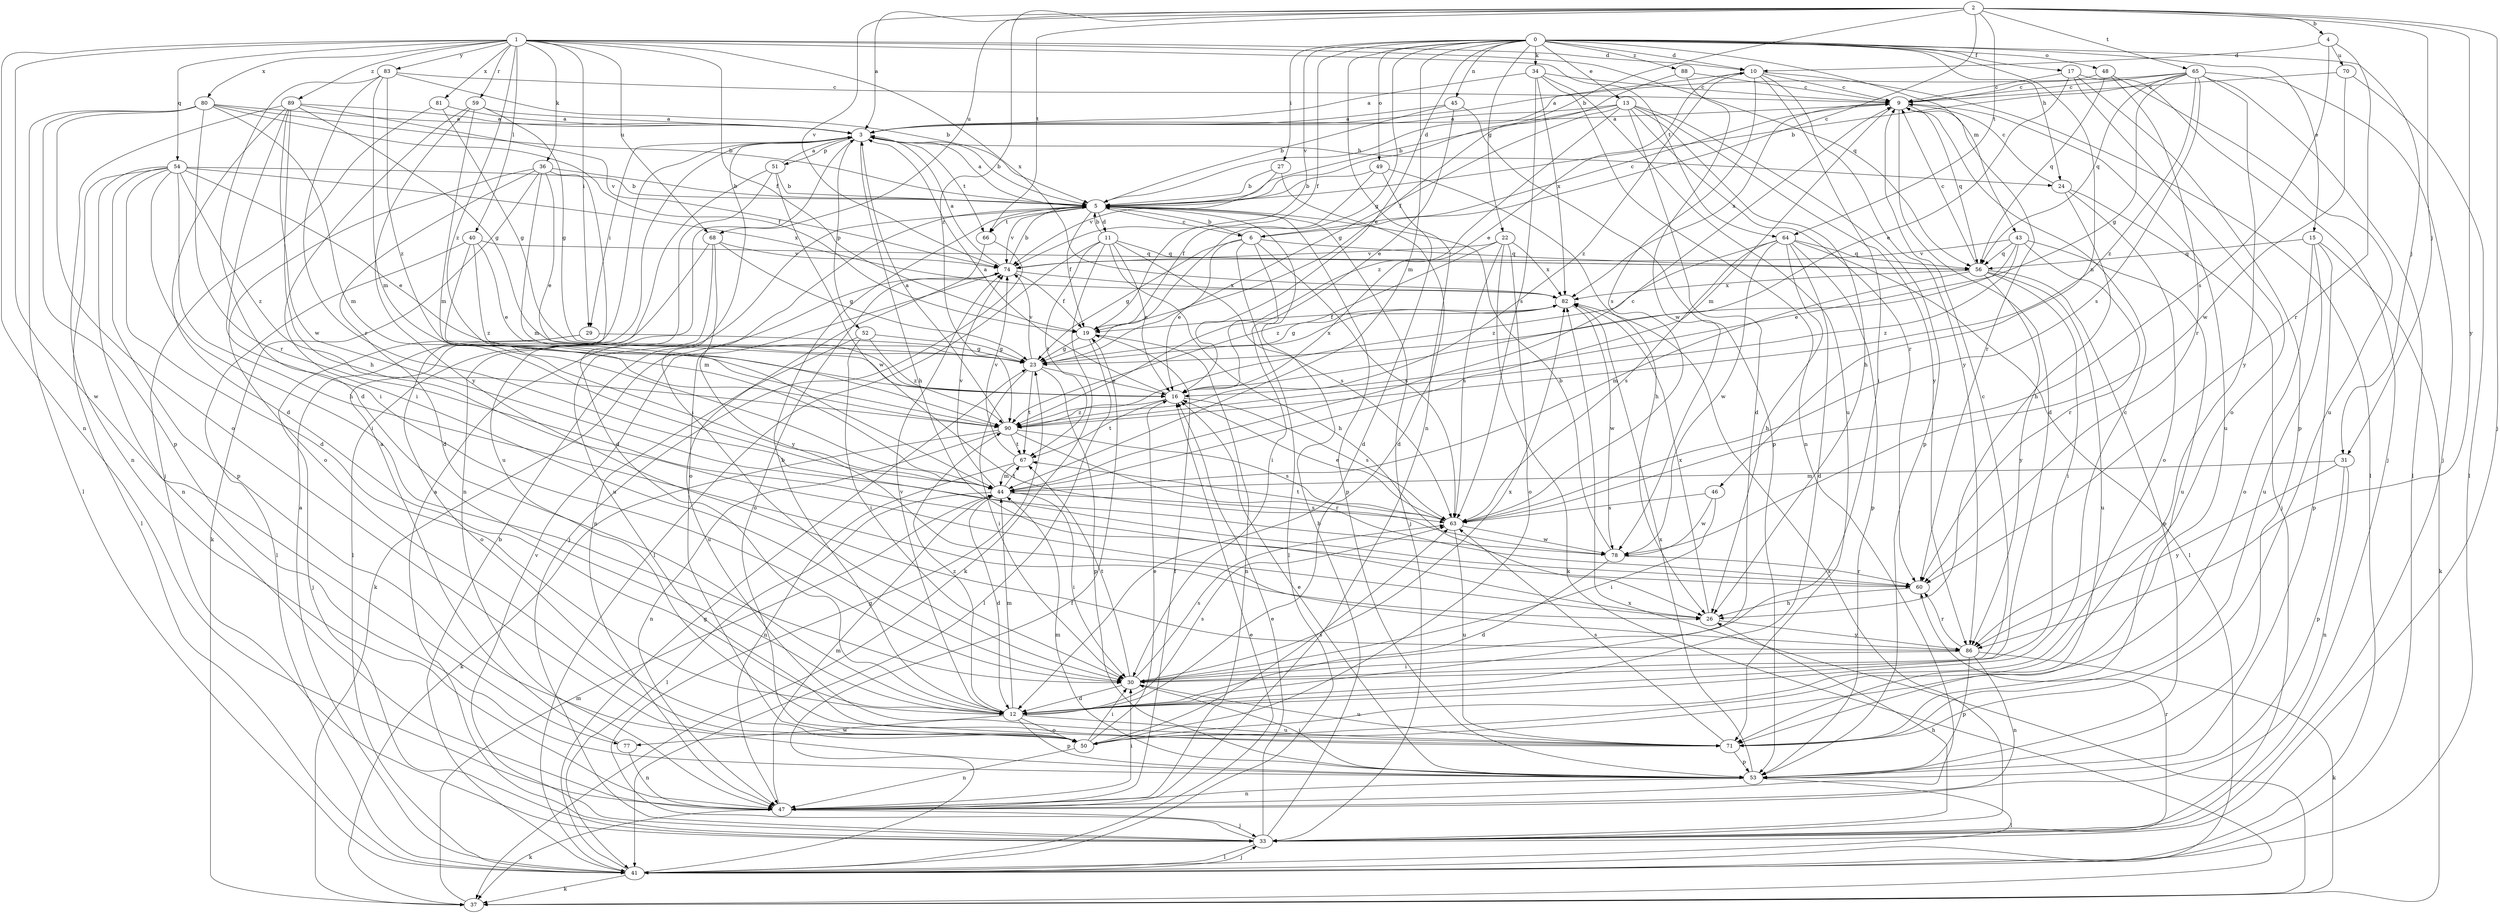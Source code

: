 strict digraph  {
0;
1;
2;
3;
4;
5;
6;
9;
10;
11;
12;
13;
15;
16;
17;
19;
22;
23;
24;
26;
27;
29;
30;
31;
33;
34;
36;
37;
40;
41;
43;
44;
45;
46;
47;
48;
49;
50;
51;
52;
53;
54;
56;
59;
60;
63;
64;
65;
66;
67;
68;
70;
71;
74;
77;
78;
80;
81;
82;
83;
86;
88;
89;
90;
0 -> 10  [label=d];
0 -> 13  [label=e];
0 -> 15  [label=e];
0 -> 16  [label=e];
0 -> 17  [label=f];
0 -> 19  [label=f];
0 -> 22  [label=g];
0 -> 23  [label=g];
0 -> 24  [label=h];
0 -> 27  [label=i];
0 -> 31  [label=j];
0 -> 34  [label=k];
0 -> 43  [label=m];
0 -> 44  [label=m];
0 -> 45  [label=n];
0 -> 46  [label=n];
0 -> 47  [label=n];
0 -> 48  [label=o];
0 -> 49  [label=o];
0 -> 74  [label=v];
0 -> 88  [label=z];
1 -> 10  [label=d];
1 -> 19  [label=f];
1 -> 29  [label=i];
1 -> 36  [label=k];
1 -> 40  [label=l];
1 -> 47  [label=n];
1 -> 54  [label=q];
1 -> 56  [label=q];
1 -> 59  [label=r];
1 -> 64  [label=t];
1 -> 68  [label=u];
1 -> 77  [label=w];
1 -> 80  [label=x];
1 -> 81  [label=x];
1 -> 82  [label=x];
1 -> 83  [label=y];
1 -> 89  [label=z];
1 -> 90  [label=z];
2 -> 3  [label=a];
2 -> 4  [label=b];
2 -> 5  [label=b];
2 -> 6  [label=c];
2 -> 31  [label=j];
2 -> 33  [label=j];
2 -> 64  [label=t];
2 -> 65  [label=t];
2 -> 66  [label=t];
2 -> 68  [label=u];
2 -> 74  [label=v];
2 -> 86  [label=y];
2 -> 90  [label=z];
3 -> 5  [label=b];
3 -> 24  [label=h];
3 -> 26  [label=h];
3 -> 29  [label=i];
3 -> 30  [label=i];
3 -> 51  [label=p];
3 -> 52  [label=p];
3 -> 66  [label=t];
4 -> 10  [label=d];
4 -> 60  [label=r];
4 -> 63  [label=s];
4 -> 70  [label=u];
5 -> 3  [label=a];
5 -> 6  [label=c];
5 -> 10  [label=d];
5 -> 11  [label=d];
5 -> 19  [label=f];
5 -> 33  [label=j];
5 -> 50  [label=o];
5 -> 53  [label=p];
5 -> 66  [label=t];
5 -> 74  [label=v];
6 -> 5  [label=b];
6 -> 9  [label=c];
6 -> 16  [label=e];
6 -> 23  [label=g];
6 -> 30  [label=i];
6 -> 41  [label=l];
6 -> 56  [label=q];
6 -> 63  [label=s];
9 -> 3  [label=a];
9 -> 12  [label=d];
9 -> 44  [label=m];
9 -> 56  [label=q];
9 -> 60  [label=r];
9 -> 71  [label=u];
9 -> 82  [label=x];
10 -> 9  [label=c];
10 -> 16  [label=e];
10 -> 30  [label=i];
10 -> 41  [label=l];
10 -> 63  [label=s];
10 -> 86  [label=y];
10 -> 90  [label=z];
11 -> 5  [label=b];
11 -> 16  [label=e];
11 -> 26  [label=h];
11 -> 37  [label=k];
11 -> 41  [label=l];
11 -> 56  [label=q];
11 -> 63  [label=s];
11 -> 67  [label=t];
12 -> 5  [label=b];
12 -> 9  [label=c];
12 -> 44  [label=m];
12 -> 50  [label=o];
12 -> 53  [label=p];
12 -> 63  [label=s];
12 -> 71  [label=u];
12 -> 74  [label=v];
12 -> 77  [label=w];
12 -> 90  [label=z];
13 -> 3  [label=a];
13 -> 5  [label=b];
13 -> 12  [label=d];
13 -> 23  [label=g];
13 -> 26  [label=h];
13 -> 53  [label=p];
13 -> 60  [label=r];
13 -> 86  [label=y];
13 -> 90  [label=z];
15 -> 37  [label=k];
15 -> 50  [label=o];
15 -> 53  [label=p];
15 -> 56  [label=q];
15 -> 71  [label=u];
16 -> 3  [label=a];
16 -> 63  [label=s];
16 -> 67  [label=t];
16 -> 90  [label=z];
17 -> 9  [label=c];
17 -> 16  [label=e];
17 -> 33  [label=j];
17 -> 50  [label=o];
17 -> 53  [label=p];
19 -> 23  [label=g];
19 -> 41  [label=l];
19 -> 47  [label=n];
22 -> 37  [label=k];
22 -> 50  [label=o];
22 -> 63  [label=s];
22 -> 74  [label=v];
22 -> 82  [label=x];
22 -> 90  [label=z];
23 -> 16  [label=e];
23 -> 30  [label=i];
23 -> 53  [label=p];
23 -> 67  [label=t];
23 -> 74  [label=v];
23 -> 82  [label=x];
24 -> 9  [label=c];
24 -> 26  [label=h];
24 -> 33  [label=j];
24 -> 50  [label=o];
26 -> 82  [label=x];
26 -> 86  [label=y];
27 -> 5  [label=b];
27 -> 12  [label=d];
27 -> 74  [label=v];
29 -> 23  [label=g];
29 -> 33  [label=j];
29 -> 50  [label=o];
30 -> 9  [label=c];
30 -> 12  [label=d];
30 -> 63  [label=s];
30 -> 67  [label=t];
30 -> 71  [label=u];
30 -> 82  [label=x];
31 -> 44  [label=m];
31 -> 47  [label=n];
31 -> 53  [label=p];
31 -> 86  [label=y];
33 -> 3  [label=a];
33 -> 5  [label=b];
33 -> 16  [label=e];
33 -> 23  [label=g];
33 -> 26  [label=h];
33 -> 41  [label=l];
33 -> 60  [label=r];
33 -> 74  [label=v];
33 -> 82  [label=x];
34 -> 3  [label=a];
34 -> 9  [label=c];
34 -> 47  [label=n];
34 -> 63  [label=s];
34 -> 71  [label=u];
34 -> 82  [label=x];
36 -> 5  [label=b];
36 -> 12  [label=d];
36 -> 16  [label=e];
36 -> 37  [label=k];
36 -> 44  [label=m];
36 -> 50  [label=o];
36 -> 71  [label=u];
37 -> 44  [label=m];
37 -> 82  [label=x];
40 -> 16  [label=e];
40 -> 41  [label=l];
40 -> 44  [label=m];
40 -> 56  [label=q];
40 -> 90  [label=z];
41 -> 3  [label=a];
41 -> 5  [label=b];
41 -> 16  [label=e];
41 -> 19  [label=f];
41 -> 23  [label=g];
41 -> 33  [label=j];
41 -> 37  [label=k];
43 -> 16  [label=e];
43 -> 56  [label=q];
43 -> 60  [label=r];
43 -> 71  [label=u];
43 -> 74  [label=v];
43 -> 90  [label=z];
44 -> 9  [label=c];
44 -> 12  [label=d];
44 -> 30  [label=i];
44 -> 41  [label=l];
44 -> 63  [label=s];
44 -> 67  [label=t];
44 -> 74  [label=v];
45 -> 3  [label=a];
45 -> 5  [label=b];
45 -> 16  [label=e];
45 -> 53  [label=p];
46 -> 30  [label=i];
46 -> 63  [label=s];
46 -> 78  [label=w];
47 -> 19  [label=f];
47 -> 30  [label=i];
47 -> 33  [label=j];
47 -> 37  [label=k];
47 -> 44  [label=m];
48 -> 9  [label=c];
48 -> 56  [label=q];
48 -> 60  [label=r];
48 -> 71  [label=u];
49 -> 5  [label=b];
49 -> 12  [label=d];
49 -> 19  [label=f];
49 -> 26  [label=h];
50 -> 16  [label=e];
50 -> 30  [label=i];
50 -> 47  [label=n];
50 -> 63  [label=s];
51 -> 3  [label=a];
51 -> 5  [label=b];
51 -> 12  [label=d];
51 -> 47  [label=n];
51 -> 78  [label=w];
52 -> 23  [label=g];
52 -> 30  [label=i];
52 -> 71  [label=u];
52 -> 90  [label=z];
53 -> 16  [label=e];
53 -> 30  [label=i];
53 -> 41  [label=l];
53 -> 44  [label=m];
53 -> 47  [label=n];
53 -> 82  [label=x];
54 -> 5  [label=b];
54 -> 12  [label=d];
54 -> 16  [label=e];
54 -> 26  [label=h];
54 -> 30  [label=i];
54 -> 41  [label=l];
54 -> 47  [label=n];
54 -> 53  [label=p];
54 -> 82  [label=x];
54 -> 90  [label=z];
56 -> 9  [label=c];
56 -> 30  [label=i];
56 -> 44  [label=m];
56 -> 53  [label=p];
56 -> 71  [label=u];
56 -> 82  [label=x];
56 -> 86  [label=y];
59 -> 3  [label=a];
59 -> 23  [label=g];
59 -> 30  [label=i];
59 -> 44  [label=m];
59 -> 86  [label=y];
60 -> 26  [label=h];
63 -> 16  [label=e];
63 -> 67  [label=t];
63 -> 71  [label=u];
63 -> 78  [label=w];
64 -> 12  [label=d];
64 -> 26  [label=h];
64 -> 41  [label=l];
64 -> 53  [label=p];
64 -> 56  [label=q];
64 -> 63  [label=s];
64 -> 78  [label=w];
64 -> 90  [label=z];
65 -> 3  [label=a];
65 -> 5  [label=b];
65 -> 9  [label=c];
65 -> 23  [label=g];
65 -> 33  [label=j];
65 -> 41  [label=l];
65 -> 56  [label=q];
65 -> 63  [label=s];
65 -> 86  [label=y];
65 -> 90  [label=z];
66 -> 33  [label=j];
66 -> 47  [label=n];
67 -> 44  [label=m];
67 -> 47  [label=n];
67 -> 74  [label=v];
68 -> 23  [label=g];
68 -> 41  [label=l];
68 -> 71  [label=u];
68 -> 74  [label=v];
68 -> 86  [label=y];
70 -> 9  [label=c];
70 -> 41  [label=l];
70 -> 78  [label=w];
71 -> 53  [label=p];
71 -> 63  [label=s];
74 -> 3  [label=a];
74 -> 5  [label=b];
74 -> 19  [label=f];
74 -> 37  [label=k];
74 -> 50  [label=o];
74 -> 82  [label=x];
77 -> 3  [label=a];
77 -> 47  [label=n];
78 -> 5  [label=b];
78 -> 12  [label=d];
78 -> 60  [label=r];
80 -> 3  [label=a];
80 -> 5  [label=b];
80 -> 19  [label=f];
80 -> 41  [label=l];
80 -> 44  [label=m];
80 -> 50  [label=o];
80 -> 53  [label=p];
80 -> 60  [label=r];
81 -> 3  [label=a];
81 -> 23  [label=g];
81 -> 33  [label=j];
82 -> 19  [label=f];
82 -> 23  [label=g];
82 -> 78  [label=w];
83 -> 5  [label=b];
83 -> 9  [label=c];
83 -> 12  [label=d];
83 -> 44  [label=m];
83 -> 60  [label=r];
83 -> 90  [label=z];
86 -> 30  [label=i];
86 -> 37  [label=k];
86 -> 47  [label=n];
86 -> 53  [label=p];
86 -> 60  [label=r];
88 -> 9  [label=c];
88 -> 19  [label=f];
88 -> 78  [label=w];
89 -> 3  [label=a];
89 -> 12  [label=d];
89 -> 23  [label=g];
89 -> 26  [label=h];
89 -> 30  [label=i];
89 -> 47  [label=n];
89 -> 74  [label=v];
89 -> 78  [label=w];
90 -> 3  [label=a];
90 -> 37  [label=k];
90 -> 47  [label=n];
90 -> 60  [label=r];
90 -> 63  [label=s];
90 -> 67  [label=t];
}
